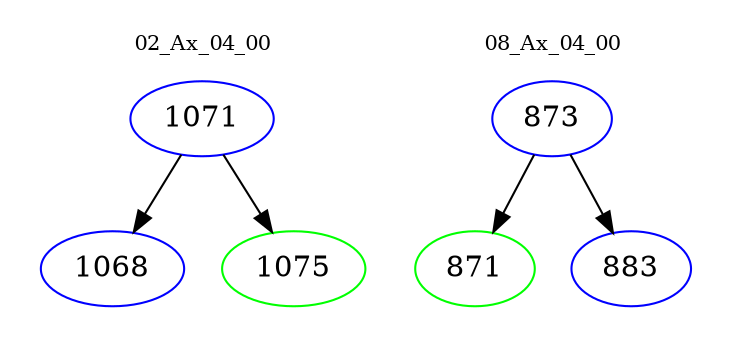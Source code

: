 digraph{
subgraph cluster_0 {
color = white
label = "02_Ax_04_00";
fontsize=10;
T0_1071 [label="1071", color="blue"]
T0_1071 -> T0_1068 [color="black"]
T0_1068 [label="1068", color="blue"]
T0_1071 -> T0_1075 [color="black"]
T0_1075 [label="1075", color="green"]
}
subgraph cluster_1 {
color = white
label = "08_Ax_04_00";
fontsize=10;
T1_873 [label="873", color="blue"]
T1_873 -> T1_871 [color="black"]
T1_871 [label="871", color="green"]
T1_873 -> T1_883 [color="black"]
T1_883 [label="883", color="blue"]
}
}

